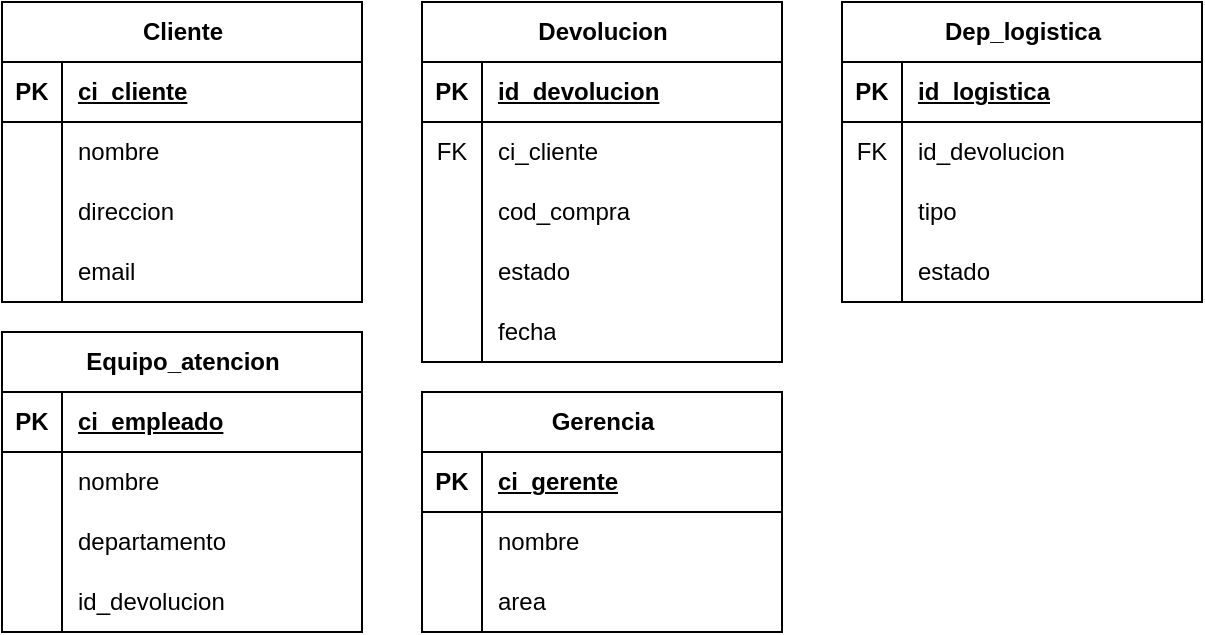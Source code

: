 <mxfile version="24.6.4" type="github" pages="2">
  <diagram name="MR" id="dAHvygyumCc2-ufgUH4W">
    <mxGraphModel dx="707" dy="379" grid="1" gridSize="10" guides="1" tooltips="1" connect="1" arrows="1" fold="1" page="1" pageScale="1" pageWidth="827" pageHeight="1169" math="0" shadow="0">
      <root>
        <mxCell id="0" />
        <mxCell id="1" parent="0" />
        <mxCell id="r6IS3-aTOQ0Z_-HejBsU-2" value="Cliente" style="shape=table;startSize=30;container=1;collapsible=1;childLayout=tableLayout;fixedRows=1;rowLines=0;fontStyle=1;align=center;resizeLast=1;html=1;" parent="1" vertex="1">
          <mxGeometry x="90" y="40" width="180" height="150" as="geometry" />
        </mxCell>
        <mxCell id="r6IS3-aTOQ0Z_-HejBsU-3" value="" style="shape=tableRow;horizontal=0;startSize=0;swimlaneHead=0;swimlaneBody=0;fillColor=none;collapsible=0;dropTarget=0;points=[[0,0.5],[1,0.5]];portConstraint=eastwest;top=0;left=0;right=0;bottom=1;" parent="r6IS3-aTOQ0Z_-HejBsU-2" vertex="1">
          <mxGeometry y="30" width="180" height="30" as="geometry" />
        </mxCell>
        <mxCell id="r6IS3-aTOQ0Z_-HejBsU-4" value="PK" style="shape=partialRectangle;connectable=0;fillColor=none;top=0;left=0;bottom=0;right=0;fontStyle=1;overflow=hidden;whiteSpace=wrap;html=1;" parent="r6IS3-aTOQ0Z_-HejBsU-3" vertex="1">
          <mxGeometry width="30" height="30" as="geometry">
            <mxRectangle width="30" height="30" as="alternateBounds" />
          </mxGeometry>
        </mxCell>
        <mxCell id="r6IS3-aTOQ0Z_-HejBsU-5" value="ci_cliente" style="shape=partialRectangle;connectable=0;fillColor=none;top=0;left=0;bottom=0;right=0;align=left;spacingLeft=6;fontStyle=5;overflow=hidden;whiteSpace=wrap;html=1;" parent="r6IS3-aTOQ0Z_-HejBsU-3" vertex="1">
          <mxGeometry x="30" width="150" height="30" as="geometry">
            <mxRectangle width="150" height="30" as="alternateBounds" />
          </mxGeometry>
        </mxCell>
        <mxCell id="r6IS3-aTOQ0Z_-HejBsU-6" value="" style="shape=tableRow;horizontal=0;startSize=0;swimlaneHead=0;swimlaneBody=0;fillColor=none;collapsible=0;dropTarget=0;points=[[0,0.5],[1,0.5]];portConstraint=eastwest;top=0;left=0;right=0;bottom=0;" parent="r6IS3-aTOQ0Z_-HejBsU-2" vertex="1">
          <mxGeometry y="60" width="180" height="30" as="geometry" />
        </mxCell>
        <mxCell id="r6IS3-aTOQ0Z_-HejBsU-7" value="" style="shape=partialRectangle;connectable=0;fillColor=none;top=0;left=0;bottom=0;right=0;editable=1;overflow=hidden;whiteSpace=wrap;html=1;" parent="r6IS3-aTOQ0Z_-HejBsU-6" vertex="1">
          <mxGeometry width="30" height="30" as="geometry">
            <mxRectangle width="30" height="30" as="alternateBounds" />
          </mxGeometry>
        </mxCell>
        <mxCell id="r6IS3-aTOQ0Z_-HejBsU-8" value="nombre" style="shape=partialRectangle;connectable=0;fillColor=none;top=0;left=0;bottom=0;right=0;align=left;spacingLeft=6;overflow=hidden;whiteSpace=wrap;html=1;" parent="r6IS3-aTOQ0Z_-HejBsU-6" vertex="1">
          <mxGeometry x="30" width="150" height="30" as="geometry">
            <mxRectangle width="150" height="30" as="alternateBounds" />
          </mxGeometry>
        </mxCell>
        <mxCell id="7yyJNHDcZ6JfChd-XxrF-1" value="" style="shape=tableRow;horizontal=0;startSize=0;swimlaneHead=0;swimlaneBody=0;fillColor=none;collapsible=0;dropTarget=0;points=[[0,0.5],[1,0.5]];portConstraint=eastwest;top=0;left=0;right=0;bottom=0;" parent="r6IS3-aTOQ0Z_-HejBsU-2" vertex="1">
          <mxGeometry y="90" width="180" height="30" as="geometry" />
        </mxCell>
        <mxCell id="7yyJNHDcZ6JfChd-XxrF-2" value="" style="shape=partialRectangle;connectable=0;fillColor=none;top=0;left=0;bottom=0;right=0;editable=1;overflow=hidden;whiteSpace=wrap;html=1;" parent="7yyJNHDcZ6JfChd-XxrF-1" vertex="1">
          <mxGeometry width="30" height="30" as="geometry">
            <mxRectangle width="30" height="30" as="alternateBounds" />
          </mxGeometry>
        </mxCell>
        <mxCell id="7yyJNHDcZ6JfChd-XxrF-3" value="direccion" style="shape=partialRectangle;connectable=0;fillColor=none;top=0;left=0;bottom=0;right=0;align=left;spacingLeft=6;overflow=hidden;whiteSpace=wrap;html=1;" parent="7yyJNHDcZ6JfChd-XxrF-1" vertex="1">
          <mxGeometry x="30" width="150" height="30" as="geometry">
            <mxRectangle width="150" height="30" as="alternateBounds" />
          </mxGeometry>
        </mxCell>
        <mxCell id="r6IS3-aTOQ0Z_-HejBsU-18" value="" style="shape=tableRow;horizontal=0;startSize=0;swimlaneHead=0;swimlaneBody=0;fillColor=none;collapsible=0;dropTarget=0;points=[[0,0.5],[1,0.5]];portConstraint=eastwest;top=0;left=0;right=0;bottom=0;" parent="r6IS3-aTOQ0Z_-HejBsU-2" vertex="1">
          <mxGeometry y="120" width="180" height="30" as="geometry" />
        </mxCell>
        <mxCell id="r6IS3-aTOQ0Z_-HejBsU-19" value="" style="shape=partialRectangle;connectable=0;fillColor=none;top=0;left=0;bottom=0;right=0;editable=1;overflow=hidden;whiteSpace=wrap;html=1;" parent="r6IS3-aTOQ0Z_-HejBsU-18" vertex="1">
          <mxGeometry width="30" height="30" as="geometry">
            <mxRectangle width="30" height="30" as="alternateBounds" />
          </mxGeometry>
        </mxCell>
        <mxCell id="r6IS3-aTOQ0Z_-HejBsU-20" value="email" style="shape=partialRectangle;connectable=0;fillColor=none;top=0;left=0;bottom=0;right=0;align=left;spacingLeft=6;overflow=hidden;whiteSpace=wrap;html=1;" parent="r6IS3-aTOQ0Z_-HejBsU-18" vertex="1">
          <mxGeometry x="30" width="150" height="30" as="geometry">
            <mxRectangle width="150" height="30" as="alternateBounds" />
          </mxGeometry>
        </mxCell>
        <mxCell id="r6IS3-aTOQ0Z_-HejBsU-21" value="Dep_logistica" style="shape=table;startSize=30;container=1;collapsible=1;childLayout=tableLayout;fixedRows=1;rowLines=0;fontStyle=1;align=center;resizeLast=1;html=1;" parent="1" vertex="1">
          <mxGeometry x="510" y="40" width="180" height="150" as="geometry" />
        </mxCell>
        <mxCell id="r6IS3-aTOQ0Z_-HejBsU-22" value="" style="shape=tableRow;horizontal=0;startSize=0;swimlaneHead=0;swimlaneBody=0;fillColor=none;collapsible=0;dropTarget=0;points=[[0,0.5],[1,0.5]];portConstraint=eastwest;top=0;left=0;right=0;bottom=1;" parent="r6IS3-aTOQ0Z_-HejBsU-21" vertex="1">
          <mxGeometry y="30" width="180" height="30" as="geometry" />
        </mxCell>
        <mxCell id="r6IS3-aTOQ0Z_-HejBsU-23" value="PK" style="shape=partialRectangle;connectable=0;fillColor=none;top=0;left=0;bottom=0;right=0;fontStyle=1;overflow=hidden;whiteSpace=wrap;html=1;" parent="r6IS3-aTOQ0Z_-HejBsU-22" vertex="1">
          <mxGeometry width="30" height="30" as="geometry">
            <mxRectangle width="30" height="30" as="alternateBounds" />
          </mxGeometry>
        </mxCell>
        <mxCell id="r6IS3-aTOQ0Z_-HejBsU-24" value="id_logistica" style="shape=partialRectangle;connectable=0;fillColor=none;top=0;left=0;bottom=0;right=0;align=left;spacingLeft=6;fontStyle=5;overflow=hidden;whiteSpace=wrap;html=1;" parent="r6IS3-aTOQ0Z_-HejBsU-22" vertex="1">
          <mxGeometry x="30" width="150" height="30" as="geometry">
            <mxRectangle width="150" height="30" as="alternateBounds" />
          </mxGeometry>
        </mxCell>
        <mxCell id="r6IS3-aTOQ0Z_-HejBsU-25" value="" style="shape=tableRow;horizontal=0;startSize=0;swimlaneHead=0;swimlaneBody=0;fillColor=none;collapsible=0;dropTarget=0;points=[[0,0.5],[1,0.5]];portConstraint=eastwest;top=0;left=0;right=0;bottom=0;" parent="r6IS3-aTOQ0Z_-HejBsU-21" vertex="1">
          <mxGeometry y="60" width="180" height="30" as="geometry" />
        </mxCell>
        <mxCell id="r6IS3-aTOQ0Z_-HejBsU-26" value="FK" style="shape=partialRectangle;connectable=0;fillColor=none;top=0;left=0;bottom=0;right=0;editable=1;overflow=hidden;whiteSpace=wrap;html=1;" parent="r6IS3-aTOQ0Z_-HejBsU-25" vertex="1">
          <mxGeometry width="30" height="30" as="geometry">
            <mxRectangle width="30" height="30" as="alternateBounds" />
          </mxGeometry>
        </mxCell>
        <mxCell id="r6IS3-aTOQ0Z_-HejBsU-27" value="id_devolucion" style="shape=partialRectangle;connectable=0;fillColor=none;top=0;left=0;bottom=0;right=0;align=left;spacingLeft=6;overflow=hidden;whiteSpace=wrap;html=1;fontStyle=0" parent="r6IS3-aTOQ0Z_-HejBsU-25" vertex="1">
          <mxGeometry x="30" width="150" height="30" as="geometry">
            <mxRectangle width="150" height="30" as="alternateBounds" />
          </mxGeometry>
        </mxCell>
        <mxCell id="r6IS3-aTOQ0Z_-HejBsU-28" value="" style="shape=tableRow;horizontal=0;startSize=0;swimlaneHead=0;swimlaneBody=0;fillColor=none;collapsible=0;dropTarget=0;points=[[0,0.5],[1,0.5]];portConstraint=eastwest;top=0;left=0;right=0;bottom=0;" parent="r6IS3-aTOQ0Z_-HejBsU-21" vertex="1">
          <mxGeometry y="90" width="180" height="30" as="geometry" />
        </mxCell>
        <mxCell id="r6IS3-aTOQ0Z_-HejBsU-29" value="" style="shape=partialRectangle;connectable=0;fillColor=none;top=0;left=0;bottom=0;right=0;editable=1;overflow=hidden;whiteSpace=wrap;html=1;" parent="r6IS3-aTOQ0Z_-HejBsU-28" vertex="1">
          <mxGeometry width="30" height="30" as="geometry">
            <mxRectangle width="30" height="30" as="alternateBounds" />
          </mxGeometry>
        </mxCell>
        <mxCell id="r6IS3-aTOQ0Z_-HejBsU-30" value="tipo" style="shape=partialRectangle;connectable=0;fillColor=none;top=0;left=0;bottom=0;right=0;align=left;spacingLeft=6;overflow=hidden;whiteSpace=wrap;html=1;" parent="r6IS3-aTOQ0Z_-HejBsU-28" vertex="1">
          <mxGeometry x="30" width="150" height="30" as="geometry">
            <mxRectangle width="150" height="30" as="alternateBounds" />
          </mxGeometry>
        </mxCell>
        <mxCell id="r6IS3-aTOQ0Z_-HejBsU-31" value="" style="shape=tableRow;horizontal=0;startSize=0;swimlaneHead=0;swimlaneBody=0;fillColor=none;collapsible=0;dropTarget=0;points=[[0,0.5],[1,0.5]];portConstraint=eastwest;top=0;left=0;right=0;bottom=0;" parent="r6IS3-aTOQ0Z_-HejBsU-21" vertex="1">
          <mxGeometry y="120" width="180" height="30" as="geometry" />
        </mxCell>
        <mxCell id="r6IS3-aTOQ0Z_-HejBsU-32" value="" style="shape=partialRectangle;connectable=0;fillColor=none;top=0;left=0;bottom=0;right=0;editable=1;overflow=hidden;whiteSpace=wrap;html=1;" parent="r6IS3-aTOQ0Z_-HejBsU-31" vertex="1">
          <mxGeometry width="30" height="30" as="geometry">
            <mxRectangle width="30" height="30" as="alternateBounds" />
          </mxGeometry>
        </mxCell>
        <mxCell id="r6IS3-aTOQ0Z_-HejBsU-33" value="&lt;div&gt;&lt;span style=&quot;background-color: initial;&quot;&gt;estado&lt;/span&gt;&lt;br&gt;&lt;/div&gt;" style="shape=partialRectangle;connectable=0;fillColor=none;top=0;left=0;bottom=0;right=0;align=left;spacingLeft=6;overflow=hidden;whiteSpace=wrap;html=1;" parent="r6IS3-aTOQ0Z_-HejBsU-31" vertex="1">
          <mxGeometry x="30" width="150" height="30" as="geometry">
            <mxRectangle width="150" height="30" as="alternateBounds" />
          </mxGeometry>
        </mxCell>
        <mxCell id="r6IS3-aTOQ0Z_-HejBsU-40" value="Devolucion" style="shape=table;startSize=30;container=1;collapsible=1;childLayout=tableLayout;fixedRows=1;rowLines=0;fontStyle=1;align=center;resizeLast=1;html=1;" parent="1" vertex="1">
          <mxGeometry x="300" y="40" width="180" height="180" as="geometry" />
        </mxCell>
        <mxCell id="r6IS3-aTOQ0Z_-HejBsU-41" value="" style="shape=tableRow;horizontal=0;startSize=0;swimlaneHead=0;swimlaneBody=0;fillColor=none;collapsible=0;dropTarget=0;points=[[0,0.5],[1,0.5]];portConstraint=eastwest;top=0;left=0;right=0;bottom=1;" parent="r6IS3-aTOQ0Z_-HejBsU-40" vertex="1">
          <mxGeometry y="30" width="180" height="30" as="geometry" />
        </mxCell>
        <mxCell id="r6IS3-aTOQ0Z_-HejBsU-42" value="PK" style="shape=partialRectangle;connectable=0;fillColor=none;top=0;left=0;bottom=0;right=0;fontStyle=1;overflow=hidden;whiteSpace=wrap;html=1;" parent="r6IS3-aTOQ0Z_-HejBsU-41" vertex="1">
          <mxGeometry width="30" height="30" as="geometry">
            <mxRectangle width="30" height="30" as="alternateBounds" />
          </mxGeometry>
        </mxCell>
        <mxCell id="r6IS3-aTOQ0Z_-HejBsU-43" value="id_devolucion" style="shape=partialRectangle;connectable=0;fillColor=none;top=0;left=0;bottom=0;right=0;align=left;spacingLeft=6;fontStyle=5;overflow=hidden;whiteSpace=wrap;html=1;" parent="r6IS3-aTOQ0Z_-HejBsU-41" vertex="1">
          <mxGeometry x="30" width="150" height="30" as="geometry">
            <mxRectangle width="150" height="30" as="alternateBounds" />
          </mxGeometry>
        </mxCell>
        <mxCell id="r6IS3-aTOQ0Z_-HejBsU-66" style="shape=tableRow;horizontal=0;startSize=0;swimlaneHead=0;swimlaneBody=0;fillColor=none;collapsible=0;dropTarget=0;points=[[0,0.5],[1,0.5]];portConstraint=eastwest;top=0;left=0;right=0;bottom=0;" parent="r6IS3-aTOQ0Z_-HejBsU-40" vertex="1">
          <mxGeometry y="60" width="180" height="30" as="geometry" />
        </mxCell>
        <mxCell id="r6IS3-aTOQ0Z_-HejBsU-67" value="FK" style="shape=partialRectangle;connectable=0;fillColor=none;top=0;left=0;bottom=0;right=0;editable=1;overflow=hidden;whiteSpace=wrap;html=1;" parent="r6IS3-aTOQ0Z_-HejBsU-66" vertex="1">
          <mxGeometry width="30" height="30" as="geometry">
            <mxRectangle width="30" height="30" as="alternateBounds" />
          </mxGeometry>
        </mxCell>
        <mxCell id="r6IS3-aTOQ0Z_-HejBsU-68" value="ci_cliente" style="shape=partialRectangle;connectable=0;fillColor=none;top=0;left=0;bottom=0;right=0;align=left;spacingLeft=6;overflow=hidden;whiteSpace=wrap;html=1;" parent="r6IS3-aTOQ0Z_-HejBsU-66" vertex="1">
          <mxGeometry x="30" width="150" height="30" as="geometry">
            <mxRectangle width="150" height="30" as="alternateBounds" />
          </mxGeometry>
        </mxCell>
        <mxCell id="PPrDDaIJaftV7N5oqNi4-11" style="shape=tableRow;horizontal=0;startSize=0;swimlaneHead=0;swimlaneBody=0;fillColor=none;collapsible=0;dropTarget=0;points=[[0,0.5],[1,0.5]];portConstraint=eastwest;top=0;left=0;right=0;bottom=0;" vertex="1" parent="r6IS3-aTOQ0Z_-HejBsU-40">
          <mxGeometry y="90" width="180" height="30" as="geometry" />
        </mxCell>
        <mxCell id="PPrDDaIJaftV7N5oqNi4-12" style="shape=partialRectangle;connectable=0;fillColor=none;top=0;left=0;bottom=0;right=0;editable=1;overflow=hidden;whiteSpace=wrap;html=1;" vertex="1" parent="PPrDDaIJaftV7N5oqNi4-11">
          <mxGeometry width="30" height="30" as="geometry">
            <mxRectangle width="30" height="30" as="alternateBounds" />
          </mxGeometry>
        </mxCell>
        <mxCell id="PPrDDaIJaftV7N5oqNi4-13" value="cod_compra" style="shape=partialRectangle;connectable=0;fillColor=none;top=0;left=0;bottom=0;right=0;align=left;spacingLeft=6;overflow=hidden;whiteSpace=wrap;html=1;" vertex="1" parent="PPrDDaIJaftV7N5oqNi4-11">
          <mxGeometry x="30" width="150" height="30" as="geometry">
            <mxRectangle width="150" height="30" as="alternateBounds" />
          </mxGeometry>
        </mxCell>
        <mxCell id="emHzYUfuU41rftqr0w-J-1" style="shape=tableRow;horizontal=0;startSize=0;swimlaneHead=0;swimlaneBody=0;fillColor=none;collapsible=0;dropTarget=0;points=[[0,0.5],[1,0.5]];portConstraint=eastwest;top=0;left=0;right=0;bottom=0;" vertex="1" parent="r6IS3-aTOQ0Z_-HejBsU-40">
          <mxGeometry y="120" width="180" height="30" as="geometry" />
        </mxCell>
        <mxCell id="emHzYUfuU41rftqr0w-J-2" style="shape=partialRectangle;connectable=0;fillColor=none;top=0;left=0;bottom=0;right=0;editable=1;overflow=hidden;whiteSpace=wrap;html=1;" vertex="1" parent="emHzYUfuU41rftqr0w-J-1">
          <mxGeometry width="30" height="30" as="geometry">
            <mxRectangle width="30" height="30" as="alternateBounds" />
          </mxGeometry>
        </mxCell>
        <mxCell id="emHzYUfuU41rftqr0w-J-3" value="estado" style="shape=partialRectangle;connectable=0;fillColor=none;top=0;left=0;bottom=0;right=0;align=left;spacingLeft=6;overflow=hidden;whiteSpace=wrap;html=1;" vertex="1" parent="emHzYUfuU41rftqr0w-J-1">
          <mxGeometry x="30" width="150" height="30" as="geometry">
            <mxRectangle width="150" height="30" as="alternateBounds" />
          </mxGeometry>
        </mxCell>
        <mxCell id="r6IS3-aTOQ0Z_-HejBsU-53" value="" style="shape=tableRow;horizontal=0;startSize=0;swimlaneHead=0;swimlaneBody=0;fillColor=none;collapsible=0;dropTarget=0;points=[[0,0.5],[1,0.5]];portConstraint=eastwest;top=0;left=0;right=0;bottom=0;" parent="r6IS3-aTOQ0Z_-HejBsU-40" vertex="1">
          <mxGeometry y="150" width="180" height="30" as="geometry" />
        </mxCell>
        <mxCell id="r6IS3-aTOQ0Z_-HejBsU-54" value="" style="shape=partialRectangle;connectable=0;fillColor=none;top=0;left=0;bottom=0;right=0;editable=1;overflow=hidden;whiteSpace=wrap;html=1;" parent="r6IS3-aTOQ0Z_-HejBsU-53" vertex="1">
          <mxGeometry width="30" height="30" as="geometry">
            <mxRectangle width="30" height="30" as="alternateBounds" />
          </mxGeometry>
        </mxCell>
        <mxCell id="r6IS3-aTOQ0Z_-HejBsU-55" value="fecha" style="shape=partialRectangle;connectable=0;fillColor=none;top=0;left=0;bottom=0;right=0;align=left;spacingLeft=6;overflow=hidden;whiteSpace=wrap;html=1;" parent="r6IS3-aTOQ0Z_-HejBsU-53" vertex="1">
          <mxGeometry x="30" width="150" height="30" as="geometry">
            <mxRectangle width="150" height="30" as="alternateBounds" />
          </mxGeometry>
        </mxCell>
        <mxCell id="r6IS3-aTOQ0Z_-HejBsU-69" value="Gerencia" style="shape=table;startSize=30;container=1;collapsible=1;childLayout=tableLayout;fixedRows=1;rowLines=0;fontStyle=1;align=center;resizeLast=1;html=1;" parent="1" vertex="1">
          <mxGeometry x="300" y="235" width="180" height="120" as="geometry" />
        </mxCell>
        <mxCell id="r6IS3-aTOQ0Z_-HejBsU-70" value="" style="shape=tableRow;horizontal=0;startSize=0;swimlaneHead=0;swimlaneBody=0;fillColor=none;collapsible=0;dropTarget=0;points=[[0,0.5],[1,0.5]];portConstraint=eastwest;top=0;left=0;right=0;bottom=1;" parent="r6IS3-aTOQ0Z_-HejBsU-69" vertex="1">
          <mxGeometry y="30" width="180" height="30" as="geometry" />
        </mxCell>
        <mxCell id="r6IS3-aTOQ0Z_-HejBsU-71" value="PK" style="shape=partialRectangle;connectable=0;fillColor=none;top=0;left=0;bottom=0;right=0;fontStyle=1;overflow=hidden;whiteSpace=wrap;html=1;" parent="r6IS3-aTOQ0Z_-HejBsU-70" vertex="1">
          <mxGeometry width="30" height="30" as="geometry">
            <mxRectangle width="30" height="30" as="alternateBounds" />
          </mxGeometry>
        </mxCell>
        <mxCell id="r6IS3-aTOQ0Z_-HejBsU-72" value="ci_gerente" style="shape=partialRectangle;connectable=0;fillColor=none;top=0;left=0;bottom=0;right=0;align=left;spacingLeft=6;fontStyle=5;overflow=hidden;whiteSpace=wrap;html=1;" parent="r6IS3-aTOQ0Z_-HejBsU-70" vertex="1">
          <mxGeometry x="30" width="150" height="30" as="geometry">
            <mxRectangle width="150" height="30" as="alternateBounds" />
          </mxGeometry>
        </mxCell>
        <mxCell id="r6IS3-aTOQ0Z_-HejBsU-76" style="shape=tableRow;horizontal=0;startSize=0;swimlaneHead=0;swimlaneBody=0;fillColor=none;collapsible=0;dropTarget=0;points=[[0,0.5],[1,0.5]];portConstraint=eastwest;top=0;left=0;right=0;bottom=0;" parent="r6IS3-aTOQ0Z_-HejBsU-69" vertex="1">
          <mxGeometry y="60" width="180" height="30" as="geometry" />
        </mxCell>
        <mxCell id="r6IS3-aTOQ0Z_-HejBsU-77" value="" style="shape=partialRectangle;connectable=0;fillColor=none;top=0;left=0;bottom=0;right=0;editable=1;overflow=hidden;whiteSpace=wrap;html=1;" parent="r6IS3-aTOQ0Z_-HejBsU-76" vertex="1">
          <mxGeometry width="30" height="30" as="geometry">
            <mxRectangle width="30" height="30" as="alternateBounds" />
          </mxGeometry>
        </mxCell>
        <mxCell id="r6IS3-aTOQ0Z_-HejBsU-78" value="nombre" style="shape=partialRectangle;connectable=0;fillColor=none;top=0;left=0;bottom=0;right=0;align=left;spacingLeft=6;overflow=hidden;whiteSpace=wrap;html=1;fontStyle=0" parent="r6IS3-aTOQ0Z_-HejBsU-76" vertex="1">
          <mxGeometry x="30" width="150" height="30" as="geometry">
            <mxRectangle width="150" height="30" as="alternateBounds" />
          </mxGeometry>
        </mxCell>
        <mxCell id="r6IS3-aTOQ0Z_-HejBsU-79" value="" style="shape=tableRow;horizontal=0;startSize=0;swimlaneHead=0;swimlaneBody=0;fillColor=none;collapsible=0;dropTarget=0;points=[[0,0.5],[1,0.5]];portConstraint=eastwest;top=0;left=0;right=0;bottom=0;" parent="r6IS3-aTOQ0Z_-HejBsU-69" vertex="1">
          <mxGeometry y="90" width="180" height="30" as="geometry" />
        </mxCell>
        <mxCell id="r6IS3-aTOQ0Z_-HejBsU-80" value="" style="shape=partialRectangle;connectable=0;fillColor=none;top=0;left=0;bottom=0;right=0;editable=1;overflow=hidden;whiteSpace=wrap;html=1;" parent="r6IS3-aTOQ0Z_-HejBsU-79" vertex="1">
          <mxGeometry width="30" height="30" as="geometry">
            <mxRectangle width="30" height="30" as="alternateBounds" />
          </mxGeometry>
        </mxCell>
        <mxCell id="r6IS3-aTOQ0Z_-HejBsU-81" value="area" style="shape=partialRectangle;connectable=0;fillColor=none;top=0;left=0;bottom=0;right=0;align=left;spacingLeft=6;overflow=hidden;whiteSpace=wrap;html=1;" parent="r6IS3-aTOQ0Z_-HejBsU-79" vertex="1">
          <mxGeometry x="30" width="150" height="30" as="geometry">
            <mxRectangle width="150" height="30" as="alternateBounds" />
          </mxGeometry>
        </mxCell>
        <mxCell id="jVNZc92Le01ftfkO8c0b-1" value="Equipo_atencion" style="shape=table;startSize=30;container=1;collapsible=1;childLayout=tableLayout;fixedRows=1;rowLines=0;fontStyle=1;align=center;resizeLast=1;html=1;" vertex="1" parent="1">
          <mxGeometry x="90" y="205" width="180" height="150" as="geometry" />
        </mxCell>
        <mxCell id="jVNZc92Le01ftfkO8c0b-2" value="" style="shape=tableRow;horizontal=0;startSize=0;swimlaneHead=0;swimlaneBody=0;fillColor=none;collapsible=0;dropTarget=0;points=[[0,0.5],[1,0.5]];portConstraint=eastwest;top=0;left=0;right=0;bottom=1;" vertex="1" parent="jVNZc92Le01ftfkO8c0b-1">
          <mxGeometry y="30" width="180" height="30" as="geometry" />
        </mxCell>
        <mxCell id="jVNZc92Le01ftfkO8c0b-3" value="PK" style="shape=partialRectangle;connectable=0;fillColor=none;top=0;left=0;bottom=0;right=0;fontStyle=1;overflow=hidden;whiteSpace=wrap;html=1;" vertex="1" parent="jVNZc92Le01ftfkO8c0b-2">
          <mxGeometry width="30" height="30" as="geometry">
            <mxRectangle width="30" height="30" as="alternateBounds" />
          </mxGeometry>
        </mxCell>
        <mxCell id="jVNZc92Le01ftfkO8c0b-4" value="ci_empleado" style="shape=partialRectangle;connectable=0;fillColor=none;top=0;left=0;bottom=0;right=0;align=left;spacingLeft=6;fontStyle=5;overflow=hidden;whiteSpace=wrap;html=1;" vertex="1" parent="jVNZc92Le01ftfkO8c0b-2">
          <mxGeometry x="30" width="150" height="30" as="geometry">
            <mxRectangle width="150" height="30" as="alternateBounds" />
          </mxGeometry>
        </mxCell>
        <mxCell id="jVNZc92Le01ftfkO8c0b-5" value="" style="shape=tableRow;horizontal=0;startSize=0;swimlaneHead=0;swimlaneBody=0;fillColor=none;collapsible=0;dropTarget=0;points=[[0,0.5],[1,0.5]];portConstraint=eastwest;top=0;left=0;right=0;bottom=0;" vertex="1" parent="jVNZc92Le01ftfkO8c0b-1">
          <mxGeometry y="60" width="180" height="30" as="geometry" />
        </mxCell>
        <mxCell id="jVNZc92Le01ftfkO8c0b-6" value="" style="shape=partialRectangle;connectable=0;fillColor=none;top=0;left=0;bottom=0;right=0;editable=1;overflow=hidden;whiteSpace=wrap;html=1;" vertex="1" parent="jVNZc92Le01ftfkO8c0b-5">
          <mxGeometry width="30" height="30" as="geometry">
            <mxRectangle width="30" height="30" as="alternateBounds" />
          </mxGeometry>
        </mxCell>
        <mxCell id="jVNZc92Le01ftfkO8c0b-7" value="nombre" style="shape=partialRectangle;connectable=0;fillColor=none;top=0;left=0;bottom=0;right=0;align=left;spacingLeft=6;overflow=hidden;whiteSpace=wrap;html=1;" vertex="1" parent="jVNZc92Le01ftfkO8c0b-5">
          <mxGeometry x="30" width="150" height="30" as="geometry">
            <mxRectangle width="150" height="30" as="alternateBounds" />
          </mxGeometry>
        </mxCell>
        <mxCell id="jVNZc92Le01ftfkO8c0b-8" value="" style="shape=tableRow;horizontal=0;startSize=0;swimlaneHead=0;swimlaneBody=0;fillColor=none;collapsible=0;dropTarget=0;points=[[0,0.5],[1,0.5]];portConstraint=eastwest;top=0;left=0;right=0;bottom=0;" vertex="1" parent="jVNZc92Le01ftfkO8c0b-1">
          <mxGeometry y="90" width="180" height="30" as="geometry" />
        </mxCell>
        <mxCell id="jVNZc92Le01ftfkO8c0b-9" value="" style="shape=partialRectangle;connectable=0;fillColor=none;top=0;left=0;bottom=0;right=0;editable=1;overflow=hidden;whiteSpace=wrap;html=1;" vertex="1" parent="jVNZc92Le01ftfkO8c0b-8">
          <mxGeometry width="30" height="30" as="geometry">
            <mxRectangle width="30" height="30" as="alternateBounds" />
          </mxGeometry>
        </mxCell>
        <mxCell id="jVNZc92Le01ftfkO8c0b-10" value="departamento" style="shape=partialRectangle;connectable=0;fillColor=none;top=0;left=0;bottom=0;right=0;align=left;spacingLeft=6;overflow=hidden;whiteSpace=wrap;html=1;" vertex="1" parent="jVNZc92Le01ftfkO8c0b-8">
          <mxGeometry x="30" width="150" height="30" as="geometry">
            <mxRectangle width="150" height="30" as="alternateBounds" />
          </mxGeometry>
        </mxCell>
        <mxCell id="jVNZc92Le01ftfkO8c0b-11" value="" style="shape=tableRow;horizontal=0;startSize=0;swimlaneHead=0;swimlaneBody=0;fillColor=none;collapsible=0;dropTarget=0;points=[[0,0.5],[1,0.5]];portConstraint=eastwest;top=0;left=0;right=0;bottom=0;" vertex="1" parent="jVNZc92Le01ftfkO8c0b-1">
          <mxGeometry y="120" width="180" height="30" as="geometry" />
        </mxCell>
        <mxCell id="jVNZc92Le01ftfkO8c0b-12" value="" style="shape=partialRectangle;connectable=0;fillColor=none;top=0;left=0;bottom=0;right=0;editable=1;overflow=hidden;whiteSpace=wrap;html=1;" vertex="1" parent="jVNZc92Le01ftfkO8c0b-11">
          <mxGeometry width="30" height="30" as="geometry">
            <mxRectangle width="30" height="30" as="alternateBounds" />
          </mxGeometry>
        </mxCell>
        <mxCell id="jVNZc92Le01ftfkO8c0b-13" value="id_devolucion" style="shape=partialRectangle;connectable=0;fillColor=none;top=0;left=0;bottom=0;right=0;align=left;spacingLeft=6;overflow=hidden;whiteSpace=wrap;html=1;" vertex="1" parent="jVNZc92Le01ftfkO8c0b-11">
          <mxGeometry x="30" width="150" height="30" as="geometry">
            <mxRectangle width="150" height="30" as="alternateBounds" />
          </mxGeometry>
        </mxCell>
      </root>
    </mxGraphModel>
  </diagram>
  <diagram id="_ScZSp_hed-X3LuGUOM6" name="MER">
    <mxGraphModel dx="1285" dy="689" grid="1" gridSize="10" guides="1" tooltips="1" connect="1" arrows="1" fold="1" page="1" pageScale="1" pageWidth="827" pageHeight="1169" math="0" shadow="0">
      <root>
        <mxCell id="0" />
        <mxCell id="1" parent="0" />
        <mxCell id="siaEKuhED6er_JLjQCig-2" style="edgeStyle=orthogonalEdgeStyle;rounded=0;orthogonalLoop=1;jettySize=auto;html=1;startArrow=classic;startFill=1;endArrow=none;endFill=0;" edge="1" parent="1" source="siaEKuhED6er_JLjQCig-1" target="siaEKuhED6er_JLjQCig-3">
          <mxGeometry relative="1" as="geometry">
            <mxPoint x="480" y="640" as="targetPoint" />
          </mxGeometry>
        </mxCell>
        <mxCell id="9EZDzNDWZ5SEJfUtWqXv-1" style="edgeStyle=orthogonalEdgeStyle;rounded=0;orthogonalLoop=1;jettySize=auto;html=1;exitX=0;exitY=0;exitDx=0;exitDy=0;entryX=1;entryY=0.5;entryDx=0;entryDy=0;endArrow=none;endFill=0;" edge="1" parent="1" source="siaEKuhED6er_JLjQCig-1" target="siaEKuhED6er_JLjQCig-19">
          <mxGeometry relative="1" as="geometry" />
        </mxCell>
        <mxCell id="9EZDzNDWZ5SEJfUtWqXv-2" style="edgeStyle=orthogonalEdgeStyle;rounded=0;orthogonalLoop=1;jettySize=auto;html=1;exitX=0;exitY=1;exitDx=0;exitDy=0;entryX=1;entryY=0.5;entryDx=0;entryDy=0;endArrow=none;endFill=0;" edge="1" parent="1" source="siaEKuhED6er_JLjQCig-1" target="NBhkVEHa74fAp-JI4q7v-1">
          <mxGeometry relative="1" as="geometry" />
        </mxCell>
        <mxCell id="9EZDzNDWZ5SEJfUtWqXv-3" style="edgeStyle=orthogonalEdgeStyle;rounded=0;orthogonalLoop=1;jettySize=auto;html=1;exitX=0;exitY=0.25;exitDx=0;exitDy=0;entryX=1;entryY=0.5;entryDx=0;entryDy=0;endArrow=none;endFill=0;" edge="1" parent="1" source="siaEKuhED6er_JLjQCig-1" target="siaEKuhED6er_JLjQCig-21">
          <mxGeometry relative="1" as="geometry" />
        </mxCell>
        <mxCell id="9EZDzNDWZ5SEJfUtWqXv-4" style="edgeStyle=orthogonalEdgeStyle;rounded=0;orthogonalLoop=1;jettySize=auto;html=1;exitX=0;exitY=0.75;exitDx=0;exitDy=0;entryX=1;entryY=0.5;entryDx=0;entryDy=0;endArrow=none;endFill=0;" edge="1" parent="1" source="siaEKuhED6er_JLjQCig-1" target="siaEKuhED6er_JLjQCig-22">
          <mxGeometry relative="1" as="geometry" />
        </mxCell>
        <mxCell id="siaEKuhED6er_JLjQCig-1" value="Cliente" style="rounded=0;whiteSpace=wrap;html=1;" vertex="1" parent="1">
          <mxGeometry x="240" y="610" width="120" height="60" as="geometry" />
        </mxCell>
        <mxCell id="siaEKuhED6er_JLjQCig-4" style="edgeStyle=orthogonalEdgeStyle;rounded=0;orthogonalLoop=1;jettySize=auto;html=1;startArrow=none;startFill=0;endArrow=none;endFill=0;" edge="1" parent="1" source="siaEKuhED6er_JLjQCig-3" target="siaEKuhED6er_JLjQCig-5">
          <mxGeometry relative="1" as="geometry">
            <mxPoint x="640" y="640" as="targetPoint" />
          </mxGeometry>
        </mxCell>
        <mxCell id="siaEKuhED6er_JLjQCig-3" value="realiza&lt;div&gt;una&lt;/div&gt;" style="rhombus;whiteSpace=wrap;html=1;" vertex="1" parent="1">
          <mxGeometry x="440" y="600" width="80" height="80" as="geometry" />
        </mxCell>
        <mxCell id="siaEKuhED6er_JLjQCig-6" style="edgeStyle=orthogonalEdgeStyle;rounded=0;orthogonalLoop=1;jettySize=auto;html=1;" edge="1" parent="1" source="siaEKuhED6er_JLjQCig-8" target="siaEKuhED6er_JLjQCig-7">
          <mxGeometry relative="1" as="geometry">
            <mxPoint x="850" y="640" as="targetPoint" />
          </mxGeometry>
        </mxCell>
        <mxCell id="siaEKuhED6er_JLjQCig-10" style="edgeStyle=orthogonalEdgeStyle;rounded=0;orthogonalLoop=1;jettySize=auto;html=1;startArrow=none;startFill=0;endArrow=none;endFill=0;" edge="1" parent="1" source="siaEKuhED6er_JLjQCig-5" target="siaEKuhED6er_JLjQCig-11">
          <mxGeometry relative="1" as="geometry">
            <mxPoint x="640" y="760.0" as="targetPoint" />
          </mxGeometry>
        </mxCell>
        <mxCell id="9EZDzNDWZ5SEJfUtWqXv-5" style="edgeStyle=orthogonalEdgeStyle;rounded=0;orthogonalLoop=1;jettySize=auto;html=1;exitX=0;exitY=0;exitDx=0;exitDy=0;entryX=0.5;entryY=1;entryDx=0;entryDy=0;endArrow=none;endFill=0;" edge="1" parent="1" source="siaEKuhED6er_JLjQCig-5" target="NBhkVEHa74fAp-JI4q7v-2">
          <mxGeometry relative="1" as="geometry" />
        </mxCell>
        <mxCell id="9EZDzNDWZ5SEJfUtWqXv-6" style="edgeStyle=orthogonalEdgeStyle;rounded=0;orthogonalLoop=1;jettySize=auto;html=1;exitX=0.25;exitY=0;exitDx=0;exitDy=0;entryX=0.5;entryY=1;entryDx=0;entryDy=0;endArrow=none;endFill=0;" edge="1" parent="1" source="siaEKuhED6er_JLjQCig-5" target="NBhkVEHa74fAp-JI4q7v-15">
          <mxGeometry relative="1" as="geometry" />
        </mxCell>
        <mxCell id="9EZDzNDWZ5SEJfUtWqXv-7" style="edgeStyle=orthogonalEdgeStyle;rounded=0;orthogonalLoop=1;jettySize=auto;html=1;exitX=0.75;exitY=0;exitDx=0;exitDy=0;entryX=0.5;entryY=1;entryDx=0;entryDy=0;endArrow=none;endFill=0;" edge="1" parent="1" source="siaEKuhED6er_JLjQCig-5" target="NBhkVEHa74fAp-JI4q7v-4">
          <mxGeometry relative="1" as="geometry" />
        </mxCell>
        <mxCell id="9EZDzNDWZ5SEJfUtWqXv-8" style="edgeStyle=orthogonalEdgeStyle;rounded=0;orthogonalLoop=1;jettySize=auto;html=1;exitX=1;exitY=0;exitDx=0;exitDy=0;entryX=0.5;entryY=1;entryDx=0;entryDy=0;endArrow=none;endFill=0;" edge="1" parent="1" source="siaEKuhED6er_JLjQCig-5" target="NBhkVEHa74fAp-JI4q7v-3">
          <mxGeometry relative="1" as="geometry" />
        </mxCell>
        <mxCell id="siaEKuhED6er_JLjQCig-5" value="Devolucion" style="rounded=0;whiteSpace=wrap;html=1;" vertex="1" parent="1">
          <mxGeometry x="580" y="610" width="120" height="60" as="geometry" />
        </mxCell>
        <mxCell id="siaEKuhED6er_JLjQCig-14" style="edgeStyle=orthogonalEdgeStyle;rounded=0;orthogonalLoop=1;jettySize=auto;html=1;startArrow=classic;startFill=1;endArrow=none;endFill=0;" edge="1" parent="1" source="siaEKuhED6er_JLjQCig-7" target="siaEKuhED6er_JLjQCig-15">
          <mxGeometry relative="1" as="geometry">
            <mxPoint x="950" y="730" as="targetPoint" />
          </mxGeometry>
        </mxCell>
        <mxCell id="9EZDzNDWZ5SEJfUtWqXv-16" style="edgeStyle=orthogonalEdgeStyle;rounded=0;orthogonalLoop=1;jettySize=auto;html=1;exitX=0;exitY=0;exitDx=0;exitDy=0;entryX=0.5;entryY=1;entryDx=0;entryDy=0;endArrow=none;endFill=0;" edge="1" parent="1" source="siaEKuhED6er_JLjQCig-7" target="NBhkVEHa74fAp-JI4q7v-5">
          <mxGeometry relative="1" as="geometry" />
        </mxCell>
        <mxCell id="9EZDzNDWZ5SEJfUtWqXv-17" style="edgeStyle=orthogonalEdgeStyle;rounded=0;orthogonalLoop=1;jettySize=auto;html=1;exitX=1;exitY=0;exitDx=0;exitDy=0;entryX=0.5;entryY=1;entryDx=0;entryDy=0;endArrow=none;endFill=0;" edge="1" parent="1" source="siaEKuhED6er_JLjQCig-7" target="NBhkVEHa74fAp-JI4q7v-17">
          <mxGeometry relative="1" as="geometry" />
        </mxCell>
        <mxCell id="9EZDzNDWZ5SEJfUtWqXv-19" style="edgeStyle=orthogonalEdgeStyle;rounded=0;orthogonalLoop=1;jettySize=auto;html=1;exitX=0.25;exitY=0;exitDx=0;exitDy=0;entryX=0.5;entryY=1;entryDx=0;entryDy=0;endArrow=none;endFill=0;" edge="1" parent="1" source="siaEKuhED6er_JLjQCig-7" target="NBhkVEHa74fAp-JI4q7v-6">
          <mxGeometry relative="1" as="geometry" />
        </mxCell>
        <mxCell id="9EZDzNDWZ5SEJfUtWqXv-20" style="edgeStyle=orthogonalEdgeStyle;rounded=0;orthogonalLoop=1;jettySize=auto;html=1;exitX=0.75;exitY=0;exitDx=0;exitDy=0;entryX=0.5;entryY=1;entryDx=0;entryDy=0;endArrow=none;endFill=0;" edge="1" parent="1" source="siaEKuhED6er_JLjQCig-7" target="NBhkVEHa74fAp-JI4q7v-7">
          <mxGeometry relative="1" as="geometry" />
        </mxCell>
        <mxCell id="siaEKuhED6er_JLjQCig-7" value="Equipo_atencion" style="rounded=0;whiteSpace=wrap;html=1;" vertex="1" parent="1">
          <mxGeometry x="943" y="610" width="120" height="60" as="geometry" />
        </mxCell>
        <mxCell id="siaEKuhED6er_JLjQCig-9" value="" style="edgeStyle=orthogonalEdgeStyle;rounded=0;orthogonalLoop=1;jettySize=auto;html=1;endArrow=none;endFill=0;" edge="1" parent="1" source="siaEKuhED6er_JLjQCig-5" target="siaEKuhED6er_JLjQCig-8">
          <mxGeometry relative="1" as="geometry">
            <mxPoint x="890" y="640" as="targetPoint" />
            <mxPoint x="700" y="640" as="sourcePoint" />
          </mxGeometry>
        </mxCell>
        <mxCell id="siaEKuhED6er_JLjQCig-8" value="gestionada&lt;div&gt;por&lt;/div&gt;" style="rhombus;whiteSpace=wrap;html=1;" vertex="1" parent="1">
          <mxGeometry x="800" y="600" width="80" height="80" as="geometry" />
        </mxCell>
        <mxCell id="siaEKuhED6er_JLjQCig-12" style="edgeStyle=orthogonalEdgeStyle;rounded=0;orthogonalLoop=1;jettySize=auto;html=1;" edge="1" parent="1" source="siaEKuhED6er_JLjQCig-11" target="siaEKuhED6er_JLjQCig-13">
          <mxGeometry relative="1" as="geometry">
            <mxPoint x="640" y="870" as="targetPoint" />
          </mxGeometry>
        </mxCell>
        <mxCell id="siaEKuhED6er_JLjQCig-11" value="coordinada&lt;div&gt;por&lt;/div&gt;" style="rhombus;whiteSpace=wrap;html=1;" vertex="1" parent="1">
          <mxGeometry x="600" y="720.0" width="80" height="80" as="geometry" />
        </mxCell>
        <mxCell id="9EZDzNDWZ5SEJfUtWqXv-9" style="edgeStyle=orthogonalEdgeStyle;rounded=0;orthogonalLoop=1;jettySize=auto;html=1;exitX=0;exitY=1;exitDx=0;exitDy=0;entryX=0.5;entryY=0;entryDx=0;entryDy=0;endArrow=none;endFill=0;" edge="1" parent="1" source="siaEKuhED6er_JLjQCig-13" target="NBhkVEHa74fAp-JI4q7v-8">
          <mxGeometry relative="1" as="geometry" />
        </mxCell>
        <mxCell id="9EZDzNDWZ5SEJfUtWqXv-10" style="edgeStyle=orthogonalEdgeStyle;rounded=0;orthogonalLoop=1;jettySize=auto;html=1;exitX=1;exitY=1;exitDx=0;exitDy=0;entryX=0.5;entryY=0;entryDx=0;entryDy=0;endArrow=none;endFill=0;" edge="1" parent="1" source="siaEKuhED6er_JLjQCig-13" target="NBhkVEHa74fAp-JI4q7v-18">
          <mxGeometry relative="1" as="geometry" />
        </mxCell>
        <mxCell id="9EZDzNDWZ5SEJfUtWqXv-11" style="edgeStyle=orthogonalEdgeStyle;rounded=0;orthogonalLoop=1;jettySize=auto;html=1;exitX=0.75;exitY=1;exitDx=0;exitDy=0;entryX=0.5;entryY=0;entryDx=0;entryDy=0;endArrow=none;endFill=0;" edge="1" parent="1" source="siaEKuhED6er_JLjQCig-13" target="NBhkVEHa74fAp-JI4q7v-10">
          <mxGeometry relative="1" as="geometry" />
        </mxCell>
        <mxCell id="9EZDzNDWZ5SEJfUtWqXv-12" style="edgeStyle=orthogonalEdgeStyle;rounded=0;orthogonalLoop=1;jettySize=auto;html=1;exitX=0.25;exitY=1;exitDx=0;exitDy=0;entryX=0.5;entryY=0;entryDx=0;entryDy=0;endArrow=none;endFill=0;" edge="1" parent="1" source="siaEKuhED6er_JLjQCig-13" target="NBhkVEHa74fAp-JI4q7v-9">
          <mxGeometry relative="1" as="geometry" />
        </mxCell>
        <mxCell id="siaEKuhED6er_JLjQCig-13" value="Dep_logistica" style="rounded=0;whiteSpace=wrap;html=1;" vertex="1" parent="1">
          <mxGeometry x="580" y="840" width="120" height="60" as="geometry" />
        </mxCell>
        <mxCell id="siaEKuhED6er_JLjQCig-16" style="edgeStyle=orthogonalEdgeStyle;rounded=0;orthogonalLoop=1;jettySize=auto;html=1;" edge="1" parent="1" source="siaEKuhED6er_JLjQCig-15" target="siaEKuhED6er_JLjQCig-17">
          <mxGeometry relative="1" as="geometry">
            <mxPoint x="950" y="850" as="targetPoint" />
          </mxGeometry>
        </mxCell>
        <mxCell id="siaEKuhED6er_JLjQCig-15" value="supervisado&lt;div&gt;por&lt;/div&gt;" style="rhombus;whiteSpace=wrap;html=1;" vertex="1" parent="1">
          <mxGeometry x="963" y="720" width="80" height="80" as="geometry" />
        </mxCell>
        <mxCell id="9EZDzNDWZ5SEJfUtWqXv-13" style="edgeStyle=orthogonalEdgeStyle;rounded=0;orthogonalLoop=1;jettySize=auto;html=1;exitX=0.5;exitY=1;exitDx=0;exitDy=0;entryX=0.5;entryY=0;entryDx=0;entryDy=0;endArrow=none;endFill=0;" edge="1" parent="1" source="siaEKuhED6er_JLjQCig-17" target="NBhkVEHa74fAp-JI4q7v-12">
          <mxGeometry relative="1" as="geometry" />
        </mxCell>
        <mxCell id="9EZDzNDWZ5SEJfUtWqXv-14" style="edgeStyle=orthogonalEdgeStyle;rounded=0;orthogonalLoop=1;jettySize=auto;html=1;exitX=0.75;exitY=1;exitDx=0;exitDy=0;entryX=0.5;entryY=0;entryDx=0;entryDy=0;endArrow=none;endFill=0;" edge="1" parent="1" source="siaEKuhED6er_JLjQCig-17" target="NBhkVEHa74fAp-JI4q7v-13">
          <mxGeometry relative="1" as="geometry" />
        </mxCell>
        <mxCell id="9EZDzNDWZ5SEJfUtWqXv-15" style="edgeStyle=orthogonalEdgeStyle;rounded=0;orthogonalLoop=1;jettySize=auto;html=1;exitX=0.25;exitY=1;exitDx=0;exitDy=0;entryX=0.5;entryY=0;entryDx=0;entryDy=0;endArrow=none;endFill=0;" edge="1" parent="1" source="siaEKuhED6er_JLjQCig-17" target="NBhkVEHa74fAp-JI4q7v-11">
          <mxGeometry relative="1" as="geometry" />
        </mxCell>
        <mxCell id="siaEKuhED6er_JLjQCig-17" value="Gerencia" style="rounded=0;whiteSpace=wrap;html=1;" vertex="1" parent="1">
          <mxGeometry x="943" y="840" width="120" height="60" as="geometry" />
        </mxCell>
        <mxCell id="siaEKuhED6er_JLjQCig-19" value="ci_cliente" style="rounded=0;whiteSpace=wrap;html=1;fontStyle=4;fillColor=#d5e8d4;strokeColor=#82b366;" vertex="1" parent="1">
          <mxGeometry x="120" y="575.29" width="60" height="25.29" as="geometry" />
        </mxCell>
        <mxCell id="siaEKuhED6er_JLjQCig-21" value="nombre" style="rounded=0;whiteSpace=wrap;html=1;" vertex="1" parent="1">
          <mxGeometry x="120" y="612" width="60" height="25.29" as="geometry" />
        </mxCell>
        <mxCell id="siaEKuhED6er_JLjQCig-22" value="email" style="rounded=0;whiteSpace=wrap;html=1;" vertex="1" parent="1">
          <mxGeometry x="120" y="642.36" width="60" height="25.29" as="geometry" />
        </mxCell>
        <mxCell id="NBhkVEHa74fAp-JI4q7v-1" value="direccion" style="rounded=0;whiteSpace=wrap;html=1;" vertex="1" parent="1">
          <mxGeometry x="120" y="690.71" width="60" height="25.29" as="geometry" />
        </mxCell>
        <mxCell id="NBhkVEHa74fAp-JI4q7v-2" value="id_devolucion" style="rounded=0;whiteSpace=wrap;html=1;fontStyle=4;fillColor=#d5e8d4;strokeColor=#82b366;" vertex="1" parent="1">
          <mxGeometry x="460" y="540" width="90" height="25.29" as="geometry" />
        </mxCell>
        <mxCell id="NBhkVEHa74fAp-JI4q7v-3" value="fecha" style="rounded=0;whiteSpace=wrap;html=1;" vertex="1" parent="1">
          <mxGeometry x="710" y="540" width="60" height="25.29" as="geometry" />
        </mxCell>
        <mxCell id="NBhkVEHa74fAp-JI4q7v-4" value="estado" style="rounded=0;whiteSpace=wrap;html=1;" vertex="1" parent="1">
          <mxGeometry x="640" y="540" width="60" height="25.29" as="geometry" />
        </mxCell>
        <mxCell id="NBhkVEHa74fAp-JI4q7v-5" value="ci_empleado" style="rounded=0;whiteSpace=wrap;html=1;fontStyle=4;fillColor=#d5e8d4;strokeColor=#82b366;" vertex="1" parent="1">
          <mxGeometry x="830" y="540" width="80" height="25.29" as="geometry" />
        </mxCell>
        <mxCell id="NBhkVEHa74fAp-JI4q7v-6" value="nombre" style="rounded=0;whiteSpace=wrap;html=1;" vertex="1" parent="1">
          <mxGeometry x="930" y="540" width="60" height="25.29" as="geometry" />
        </mxCell>
        <mxCell id="NBhkVEHa74fAp-JI4q7v-7" value="departamento" style="rounded=0;whiteSpace=wrap;html=1;" vertex="1" parent="1">
          <mxGeometry x="1003" y="540" width="90" height="25.29" as="geometry" />
        </mxCell>
        <mxCell id="NBhkVEHa74fAp-JI4q7v-8" value="id_logistica" style="rounded=0;whiteSpace=wrap;html=1;fontStyle=4;fillColor=#d5e8d4;strokeColor=#82b366;" vertex="1" parent="1">
          <mxGeometry x="450" y="940" width="80" height="25.29" as="geometry" />
        </mxCell>
        <mxCell id="NBhkVEHa74fAp-JI4q7v-9" value="tipo" style="rounded=0;whiteSpace=wrap;html=1;" vertex="1" parent="1">
          <mxGeometry x="550" y="940" width="80" height="25.29" as="geometry" />
        </mxCell>
        <mxCell id="NBhkVEHa74fAp-JI4q7v-10" value="estado" style="rounded=0;whiteSpace=wrap;html=1;" vertex="1" parent="1">
          <mxGeometry x="650" y="940" width="80" height="25.29" as="geometry" />
        </mxCell>
        <mxCell id="NBhkVEHa74fAp-JI4q7v-11" value="ci_gerente" style="rounded=0;whiteSpace=wrap;html=1;fontStyle=4;fillColor=#d5e8d4;strokeColor=#82b366;" vertex="1" parent="1">
          <mxGeometry x="873" y="940" width="80" height="25.29" as="geometry" />
        </mxCell>
        <mxCell id="NBhkVEHa74fAp-JI4q7v-12" value="nombre" style="rounded=0;whiteSpace=wrap;html=1;" vertex="1" parent="1">
          <mxGeometry x="963" y="940" width="80" height="25.29" as="geometry" />
        </mxCell>
        <mxCell id="NBhkVEHa74fAp-JI4q7v-13" value="area" style="rounded=0;whiteSpace=wrap;html=1;" vertex="1" parent="1">
          <mxGeometry x="1053" y="940" width="80" height="25.29" as="geometry" />
        </mxCell>
        <mxCell id="NBhkVEHa74fAp-JI4q7v-15" value="ci_cliente" style="rounded=0;whiteSpace=wrap;html=1;fillColor=#dae8fc;strokeColor=#6c8ebf;" vertex="1" parent="1">
          <mxGeometry x="570" y="540" width="60" height="25.29" as="geometry" />
        </mxCell>
        <mxCell id="NBhkVEHa74fAp-JI4q7v-16" value="nombre" style="rounded=0;whiteSpace=wrap;html=1;fontStyle=4" vertex="1" parent="1">
          <mxGeometry x="1550" y="550" width="60" height="25.29" as="geometry" />
        </mxCell>
        <mxCell id="NBhkVEHa74fAp-JI4q7v-17" value="id_devolucion" style="rounded=0;whiteSpace=wrap;html=1;fontStyle=0;fillColor=#dae8fc;strokeColor=#6c8ebf;" vertex="1" parent="1">
          <mxGeometry x="1110" y="540" width="90" height="25.29" as="geometry" />
        </mxCell>
        <mxCell id="NBhkVEHa74fAp-JI4q7v-18" value="id_devolucion" style="rounded=0;whiteSpace=wrap;html=1;fontStyle=0;fillColor=#dae8fc;strokeColor=#6c8ebf;" vertex="1" parent="1">
          <mxGeometry x="740" y="940" width="90" height="25.29" as="geometry" />
        </mxCell>
        <mxCell id="jjnraKuZgz1Njo3k6xAn-1" value="1:N" style="text;html=1;align=center;verticalAlign=middle;resizable=0;points=[];autosize=1;strokeColor=none;fillColor=none;" vertex="1" parent="1">
          <mxGeometry x="460" y="686" width="40" height="30" as="geometry" />
        </mxCell>
        <mxCell id="jjnraKuZgz1Njo3k6xAn-2" value="1,1" style="text;html=1;align=center;verticalAlign=middle;resizable=0;points=[];autosize=1;strokeColor=none;fillColor=none;" vertex="1" parent="1">
          <mxGeometry x="360" y="640" width="40" height="30" as="geometry" />
        </mxCell>
        <mxCell id="jjnraKuZgz1Njo3k6xAn-3" value="0,n" style="text;html=1;align=center;verticalAlign=middle;resizable=0;points=[];autosize=1;strokeColor=none;fillColor=none;" vertex="1" parent="1">
          <mxGeometry x="540" y="640" width="40" height="30" as="geometry" />
        </mxCell>
        <mxCell id="jjnraKuZgz1Njo3k6xAn-4" value="N:1" style="text;html=1;align=center;verticalAlign=middle;resizable=0;points=[];autosize=1;strokeColor=none;fillColor=none;" vertex="1" parent="1">
          <mxGeometry x="820" y="686" width="40" height="30" as="geometry" />
        </mxCell>
        <mxCell id="jjnraKuZgz1Njo3k6xAn-5" value="1,1" style="text;html=1;align=center;verticalAlign=middle;resizable=0;points=[];autosize=1;strokeColor=none;fillColor=none;" vertex="1" parent="1">
          <mxGeometry x="903" y="640" width="40" height="30" as="geometry" />
        </mxCell>
        <mxCell id="jjnraKuZgz1Njo3k6xAn-6" value="1, n" style="text;html=1;align=center;verticalAlign=middle;resizable=0;points=[];autosize=1;strokeColor=none;fillColor=none;" vertex="1" parent="1">
          <mxGeometry x="700" y="640" width="40" height="30" as="geometry" />
        </mxCell>
        <mxCell id="jjnraKuZgz1Njo3k6xAn-7" value="N:N" style="text;html=1;align=center;verticalAlign=middle;resizable=0;points=[];autosize=1;strokeColor=none;fillColor=none;" vertex="1" parent="1">
          <mxGeometry x="923" y="745" width="40" height="30" as="geometry" />
        </mxCell>
        <mxCell id="jjnraKuZgz1Njo3k6xAn-8" value="1, n" style="text;html=1;align=center;verticalAlign=middle;resizable=0;points=[];autosize=1;strokeColor=none;fillColor=none;" vertex="1" parent="1">
          <mxGeometry x="1003" y="670" width="40" height="30" as="geometry" />
        </mxCell>
        <mxCell id="jjnraKuZgz1Njo3k6xAn-9" value="1, n" style="text;html=1;align=center;verticalAlign=middle;resizable=0;points=[];autosize=1;strokeColor=none;fillColor=none;" vertex="1" parent="1">
          <mxGeometry x="1003" y="810" width="40" height="30" as="geometry" />
        </mxCell>
        <mxCell id="jjnraKuZgz1Njo3k6xAn-10" value="N:1" style="text;html=1;align=center;verticalAlign=middle;resizable=0;points=[];autosize=1;strokeColor=none;fillColor=none;" vertex="1" parent="1">
          <mxGeometry x="550" y="745" width="40" height="30" as="geometry" />
        </mxCell>
        <mxCell id="jjnraKuZgz1Njo3k6xAn-11" value="0,1" style="text;html=1;align=center;verticalAlign=middle;resizable=0;points=[];autosize=1;strokeColor=none;fillColor=none;" vertex="1" parent="1">
          <mxGeometry x="640" y="670" width="40" height="30" as="geometry" />
        </mxCell>
        <mxCell id="jjnraKuZgz1Njo3k6xAn-12" value="1,1" style="text;html=1;align=center;verticalAlign=middle;resizable=0;points=[];autosize=1;strokeColor=none;fillColor=none;" vertex="1" parent="1">
          <mxGeometry x="640" y="810" width="40" height="30" as="geometry" />
        </mxCell>
      </root>
    </mxGraphModel>
  </diagram>
</mxfile>
